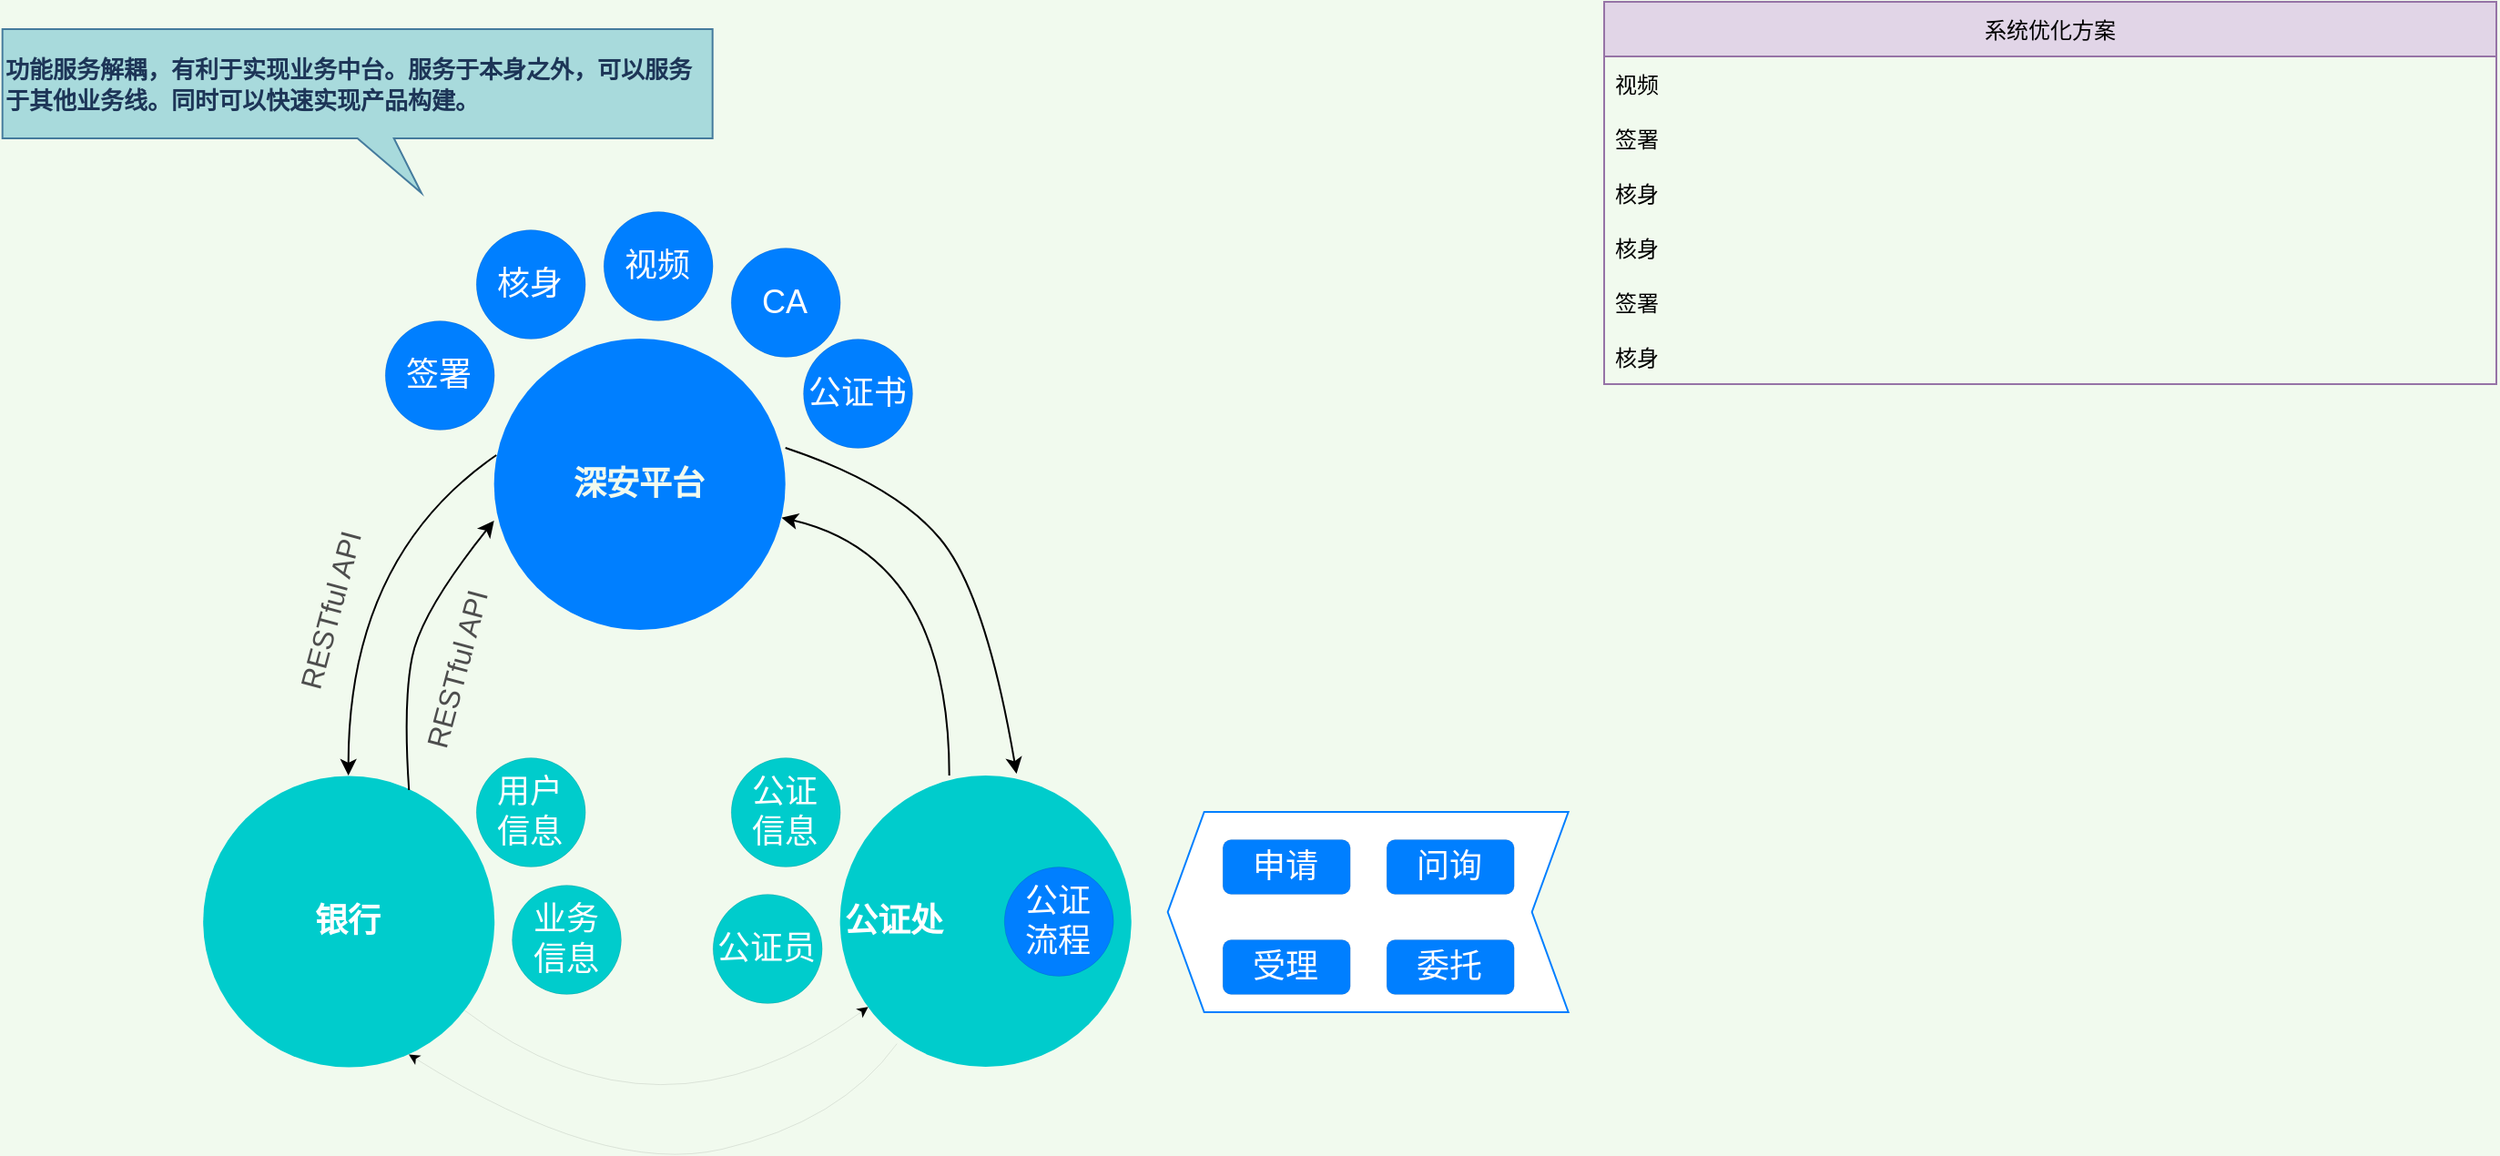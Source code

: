 <mxfile version="17.4.6" type="github" pages="2">
  <diagram id="TbiD-q-UGumEZRIeGAm7" name="梳理赋强">
    <mxGraphModel dx="1422" dy="762" grid="1" gridSize="10" guides="1" tooltips="1" connect="1" arrows="1" fold="1" page="1" pageScale="1" pageWidth="1600" pageHeight="900" background="#F1FAEE" math="0" shadow="0">
      <root>
        <mxCell id="0" />
        <mxCell id="1" parent="0" />
        <mxCell id="SZ3cnazm3X6QkwhJVz3c-4" value="" style="ellipse;whiteSpace=wrap;html=1;aspect=fixed;fillColor=#00CCCC;fontColor=#FFFFFF;strokeColor=none;fontStyle=1;fontSize=18;" parent="1" vertex="1">
          <mxGeometry x="480.34" y="540" width="160" height="160" as="geometry" />
        </mxCell>
        <mxCell id="SZ3cnazm3X6QkwhJVz3c-5" value="深安平台" style="ellipse;whiteSpace=wrap;html=1;aspect=fixed;fillColor=#007FFF;fontColor=#F1FAEE;strokeColor=none;fontStyle=1;fontSize=18;" parent="1" vertex="1">
          <mxGeometry x="290.34" y="300" width="160" height="160" as="geometry" />
        </mxCell>
        <mxCell id="SZ3cnazm3X6QkwhJVz3c-6" value="银行" style="ellipse;whiteSpace=wrap;html=1;aspect=fixed;fillColor=#00CCCC;fontColor=#FFFFFF;strokeColor=none;fontStyle=1;fontSize=18;strokeWidth=0;gradientColor=none;shadow=0;sketch=0;" parent="1" vertex="1">
          <mxGeometry x="130.34" y="540" width="160" height="160" as="geometry" />
        </mxCell>
        <mxCell id="SZ3cnazm3X6QkwhJVz3c-10" value="" style="curved=1;endArrow=classic;html=1;fontSize=18;fontColor=#FFFFFF;entryX=0.5;entryY=0;entryDx=0;entryDy=0;exitX=0.008;exitY=0.4;exitDx=0;exitDy=0;exitPerimeter=0;" parent="1" source="SZ3cnazm3X6QkwhJVz3c-5" target="SZ3cnazm3X6QkwhJVz3c-6" edge="1">
          <mxGeometry width="50" height="50" relative="1" as="geometry">
            <mxPoint x="310.34" y="410" as="sourcePoint" />
            <mxPoint x="230.34" y="380" as="targetPoint" />
            <Array as="points">
              <mxPoint x="210.34" y="420" />
            </Array>
          </mxGeometry>
        </mxCell>
        <mxCell id="SZ3cnazm3X6QkwhJVz3c-11" value="" style="curved=1;endArrow=classic;html=1;fontSize=18;fontColor=#FFFFFF;entryX=0;entryY=0.625;entryDx=0;entryDy=0;entryPerimeter=0;exitX=0.708;exitY=0.05;exitDx=0;exitDy=0;exitPerimeter=0;" parent="1" source="SZ3cnazm3X6QkwhJVz3c-6" target="SZ3cnazm3X6QkwhJVz3c-5" edge="1">
          <mxGeometry width="50" height="50" relative="1" as="geometry">
            <mxPoint x="270.34" y="530" as="sourcePoint" />
            <mxPoint x="320.34" y="480" as="targetPoint" />
            <Array as="points">
              <mxPoint x="240.34" y="500" />
              <mxPoint x="250.34" y="450" />
            </Array>
          </mxGeometry>
        </mxCell>
        <mxCell id="SZ3cnazm3X6QkwhJVz3c-12" value="签署" style="ellipse;whiteSpace=wrap;html=1;aspect=fixed;shadow=0;sketch=0;fontSize=18;fontColor=#FFFFFF;strokeColor=default;strokeWidth=0;fillColor=#007FFF;gradientColor=none;" parent="1" vertex="1">
          <mxGeometry x="230.34" y="290" width="60" height="60" as="geometry" />
        </mxCell>
        <mxCell id="SZ3cnazm3X6QkwhJVz3c-13" value="核身" style="ellipse;whiteSpace=wrap;html=1;aspect=fixed;shadow=0;sketch=0;fontSize=18;fontColor=#FFFFFF;strokeColor=default;strokeWidth=0;fillColor=#007FFF;gradientColor=none;" parent="1" vertex="1">
          <mxGeometry x="280.34" y="240" width="60" height="60" as="geometry" />
        </mxCell>
        <mxCell id="SZ3cnazm3X6QkwhJVz3c-14" value="CA" style="ellipse;whiteSpace=wrap;html=1;aspect=fixed;shadow=0;sketch=0;fontSize=18;fontColor=#FFFFFF;strokeColor=default;strokeWidth=0;fillColor=#007FFF;gradientColor=none;" parent="1" vertex="1">
          <mxGeometry x="420.34" y="250" width="60" height="60" as="geometry" />
        </mxCell>
        <mxCell id="SZ3cnazm3X6QkwhJVz3c-15" value="公证书" style="ellipse;whiteSpace=wrap;html=1;aspect=fixed;shadow=0;sketch=0;fontSize=18;fontColor=#FFFFFF;strokeColor=default;strokeWidth=0;fillColor=#007FFF;gradientColor=none;" parent="1" vertex="1">
          <mxGeometry x="460" y="300" width="60" height="60" as="geometry" />
        </mxCell>
        <mxCell id="SZ3cnazm3X6QkwhJVz3c-16" value="" style="curved=1;endArrow=classic;html=1;fontFamily=Helvetica;fontSize=18;fontColor=#FFFFFF;align=center;strokeColor=default;strokeWidth=0;" parent="1" source="SZ3cnazm3X6QkwhJVz3c-6" target="SZ3cnazm3X6QkwhJVz3c-4" edge="1">
          <mxGeometry width="50" height="50" relative="1" as="geometry">
            <mxPoint x="290.34" y="670" as="sourcePoint" />
            <mxPoint x="480.34" y="710" as="targetPoint" />
            <Array as="points">
              <mxPoint x="380.34" y="750" />
            </Array>
          </mxGeometry>
        </mxCell>
        <mxCell id="SZ3cnazm3X6QkwhJVz3c-17" value="" style="curved=1;endArrow=classic;html=1;fontSize=18;fontColor=#FFFFFF;entryX=0.706;entryY=0.956;entryDx=0;entryDy=0;entryPerimeter=0;exitX=0.194;exitY=0.919;exitDx=0;exitDy=0;exitPerimeter=0;strokeWidth=0;" parent="1" source="SZ3cnazm3X6QkwhJVz3c-4" target="SZ3cnazm3X6QkwhJVz3c-6" edge="1">
          <mxGeometry width="50" height="50" relative="1" as="geometry">
            <mxPoint x="330.34" y="840" as="sourcePoint" />
            <mxPoint x="380.34" y="790" as="targetPoint" />
            <Array as="points">
              <mxPoint x="480.34" y="730" />
              <mxPoint x="350.34" y="760" />
            </Array>
          </mxGeometry>
        </mxCell>
        <mxCell id="SZ3cnazm3X6QkwhJVz3c-18" value="" style="curved=1;endArrow=classic;html=1;fontSize=18;fontColor=#FFFFFF;" parent="1" target="SZ3cnazm3X6QkwhJVz3c-5" edge="1">
          <mxGeometry width="50" height="50" relative="1" as="geometry">
            <mxPoint x="540.34" y="540" as="sourcePoint" />
            <mxPoint x="590.34" y="420" as="targetPoint" />
            <Array as="points">
              <mxPoint x="540.34" y="420" />
            </Array>
          </mxGeometry>
        </mxCell>
        <mxCell id="SZ3cnazm3X6QkwhJVz3c-19" value="" style="curved=1;endArrow=classic;html=1;fontSize=18;fontColor=#FFFFFF;exitX=1;exitY=0.375;exitDx=0;exitDy=0;exitPerimeter=0;entryX=0.606;entryY=-0.006;entryDx=0;entryDy=0;entryPerimeter=0;" parent="1" source="SZ3cnazm3X6QkwhJVz3c-5" target="SZ3cnazm3X6QkwhJVz3c-4" edge="1">
          <mxGeometry width="50" height="50" relative="1" as="geometry">
            <mxPoint x="610.34" y="460" as="sourcePoint" />
            <mxPoint x="580.34" y="540" as="targetPoint" />
            <Array as="points">
              <mxPoint x="510.34" y="380" />
              <mxPoint x="560.34" y="440" />
            </Array>
          </mxGeometry>
        </mxCell>
        <mxCell id="SZ3cnazm3X6QkwhJVz3c-20" value="公证&lt;br&gt;流程" style="ellipse;whiteSpace=wrap;html=1;aspect=fixed;shadow=0;sketch=0;fontSize=18;fontColor=#FFFFFF;strokeColor=default;strokeWidth=0;fillColor=#007FFF;gradientColor=none;" parent="1" vertex="1">
          <mxGeometry x="570.34" y="590" width="60" height="60" as="geometry" />
        </mxCell>
        <mxCell id="SZ3cnazm3X6QkwhJVz3c-21" value="&lt;span style=&quot;font-weight: 700&quot;&gt;公证处&lt;/span&gt;" style="text;html=1;strokeColor=none;fillColor=none;align=center;verticalAlign=middle;whiteSpace=wrap;rounded=0;shadow=0;sketch=0;fontSize=18;fontColor=#FFFFFF;" parent="1" vertex="1">
          <mxGeometry x="480.34" y="605" width="60" height="30" as="geometry" />
        </mxCell>
        <mxCell id="SZ3cnazm3X6QkwhJVz3c-24" value="" style="shape=step;perimeter=stepPerimeter;whiteSpace=wrap;html=1;fixedSize=1;shadow=0;sketch=0;fontSize=18;strokeWidth=1;direction=west;size=20;strokeColor=#007FFF;" parent="1" vertex="1">
          <mxGeometry x="660.34" y="560" width="220" height="110" as="geometry" />
        </mxCell>
        <mxCell id="SZ3cnazm3X6QkwhJVz3c-26" value="委托" style="rounded=1;whiteSpace=wrap;html=1;shadow=0;sketch=0;fontSize=18;fontColor=#FFFFFF;strokeColor=default;strokeWidth=0;fillColor=#007FFF;gradientColor=none;" parent="1" vertex="1">
          <mxGeometry x="780.34" y="630" width="70" height="30" as="geometry" />
        </mxCell>
        <mxCell id="SZ3cnazm3X6QkwhJVz3c-27" value="受理" style="rounded=1;whiteSpace=wrap;html=1;shadow=0;sketch=0;fontSize=18;fontColor=#FFFFFF;strokeColor=default;strokeWidth=0;fillColor=#007FFF;gradientColor=none;" parent="1" vertex="1">
          <mxGeometry x="690.34" y="630" width="70" height="30" as="geometry" />
        </mxCell>
        <mxCell id="SZ3cnazm3X6QkwhJVz3c-28" value="问询" style="rounded=1;whiteSpace=wrap;html=1;shadow=0;sketch=0;fontSize=18;fontColor=#FFFFFF;strokeColor=default;strokeWidth=0;fillColor=#007FFF;gradientColor=none;" parent="1" vertex="1">
          <mxGeometry x="780.34" y="575" width="70" height="30" as="geometry" />
        </mxCell>
        <mxCell id="SZ3cnazm3X6QkwhJVz3c-29" value="申请" style="rounded=1;whiteSpace=wrap;html=1;shadow=0;sketch=0;fontSize=18;fontColor=#FFFFFF;strokeColor=default;strokeWidth=0;fillColor=#007FFF;gradientColor=none;" parent="1" vertex="1">
          <mxGeometry x="690.34" y="575" width="70" height="30" as="geometry" />
        </mxCell>
        <mxCell id="SZ3cnazm3X6QkwhJVz3c-30" value="用户&lt;br&gt;信息" style="ellipse;whiteSpace=wrap;html=1;aspect=fixed;shadow=0;sketch=0;fontSize=18;fontColor=#FFFFFF;strokeColor=default;strokeWidth=0;fillColor=#00CCCC;gradientColor=none;" parent="1" vertex="1">
          <mxGeometry x="280.34" y="530" width="60" height="60" as="geometry" />
        </mxCell>
        <mxCell id="SZ3cnazm3X6QkwhJVz3c-31" value="公证&lt;br&gt;信息" style="ellipse;whiteSpace=wrap;html=1;aspect=fixed;shadow=0;sketch=0;fontSize=18;fontColor=#FFFFFF;strokeColor=default;strokeWidth=0;fillColor=#00CCCC;gradientColor=none;" parent="1" vertex="1">
          <mxGeometry x="420.34" y="530" width="60" height="60" as="geometry" />
        </mxCell>
        <mxCell id="SZ3cnazm3X6QkwhJVz3c-32" value="公证员" style="ellipse;whiteSpace=wrap;html=1;aspect=fixed;shadow=0;sketch=0;fontSize=18;fontColor=#FFFFFF;strokeColor=default;strokeWidth=0;fillColor=#00CCCC;gradientColor=none;" parent="1" vertex="1">
          <mxGeometry x="410.34" y="605" width="60" height="60" as="geometry" />
        </mxCell>
        <mxCell id="SZ3cnazm3X6QkwhJVz3c-34" value="&lt;span style=&quot;color: rgb(77, 77, 77); font-size: 16px;&quot;&gt;RESTful API&lt;/span&gt;" style="text;html=1;strokeColor=none;fillColor=none;align=center;verticalAlign=middle;whiteSpace=wrap;rounded=0;shadow=0;sketch=0;fontSize=18;rotation=-75;labelBackgroundColor=none;" parent="1" vertex="1">
          <mxGeometry x="190" y="470" width="160.34" height="22.59" as="geometry" />
        </mxCell>
        <mxCell id="SZ3cnazm3X6QkwhJVz3c-35" value="&lt;span style=&quot;color: rgb(77, 77, 77); font-size: 16px;&quot;&gt;RESTful API&lt;/span&gt;" style="text;html=1;strokeColor=none;fillColor=none;align=center;verticalAlign=middle;whiteSpace=wrap;rounded=0;shadow=0;sketch=0;fontSize=18;rotation=-75;labelBackgroundColor=none;" parent="1" vertex="1">
          <mxGeometry x="120" y="437.41" width="160.34" height="22.59" as="geometry" />
        </mxCell>
        <mxCell id="0kJrQQ6XNHGuofrC7Rx9-1" value="业务&lt;br&gt;信息" style="ellipse;whiteSpace=wrap;html=1;aspect=fixed;shadow=0;sketch=0;fontSize=18;fontColor=#FFFFFF;strokeColor=default;strokeWidth=0;fillColor=#00CCCC;gradientColor=none;" parent="1" vertex="1">
          <mxGeometry x="300" y="600" width="60" height="60" as="geometry" />
        </mxCell>
        <mxCell id="NVHMBf0Pm29na-19WKgt-1" value="视频" style="ellipse;whiteSpace=wrap;html=1;aspect=fixed;shadow=0;sketch=0;fontSize=18;fontColor=#FFFFFF;strokeColor=default;strokeWidth=0;fillColor=#007FFF;gradientColor=none;" parent="1" vertex="1">
          <mxGeometry x="350.34" y="230" width="60" height="60" as="geometry" />
        </mxCell>
        <mxCell id="Mb-JLxG81UEq2aO8pVqn-1" value="&lt;div&gt;&lt;div&gt;&lt;span style=&quot;font-family: &amp;#34;larkhacksafarifont&amp;#34; , &amp;#34;larkemojifont&amp;#34; , &amp;#34;larkchinesequote&amp;#34; , , &amp;#34;blinkmacsystemfont&amp;#34; , &amp;#34;helvetica neue&amp;#34; , &amp;#34;arial&amp;#34; , &amp;#34;segoe ui&amp;#34; , &amp;#34;pingfang sc&amp;#34; , &amp;#34;microsoft yahei&amp;#34; , &amp;#34;hiragino sans gb&amp;#34; , sans-serif , &amp;#34;apple color emoji&amp;#34; , &amp;#34;segoe ui emoji&amp;#34; , &amp;#34;segoe ui symbol&amp;#34; , &amp;#34;noto color emoji&amp;#34;&quot;&gt;&lt;span style=&quot;font-size: 13px&quot;&gt;功能服务解耦，有利于实现业务中台。服务于本身之外，可以服务于其他业务线。同时可以快速实现产品构建。&lt;/span&gt;&lt;/span&gt;&lt;/div&gt;&lt;/div&gt;" style="shape=callout;whiteSpace=wrap;html=1;perimeter=calloutPerimeter;labelBackgroundColor=none;labelBorderColor=none;fontSize=14;fillColor=#A8DADC;strokeColor=#457B9D;fontColor=#1D3557;fontStyle=1;align=left;position2=0.59;" parent="1" vertex="1">
          <mxGeometry x="20.34" y="130" width="390" height="90" as="geometry" />
        </mxCell>
        <mxCell id="5Gq2tqILsiGYKfqjiZqC-1" value="系统优化方案" style="swimlane;fontStyle=0;childLayout=stackLayout;horizontal=1;startSize=30;horizontalStack=0;resizeParent=1;resizeParentMax=0;resizeLast=0;collapsible=1;marginBottom=0;fillColor=#e1d5e7;strokeColor=#9673a6;" vertex="1" parent="1">
          <mxGeometry x="900" y="115" width="490" height="210" as="geometry" />
        </mxCell>
        <mxCell id="5Gq2tqILsiGYKfqjiZqC-2" value="视频" style="text;strokeColor=none;fillColor=none;align=left;verticalAlign=middle;spacingLeft=4;spacingRight=4;overflow=hidden;points=[[0,0.5],[1,0.5]];portConstraint=eastwest;rotatable=0;" vertex="1" parent="5Gq2tqILsiGYKfqjiZqC-1">
          <mxGeometry y="30" width="490" height="30" as="geometry" />
        </mxCell>
        <mxCell id="5Gq2tqILsiGYKfqjiZqC-3" value="签署" style="text;strokeColor=none;fillColor=none;align=left;verticalAlign=middle;spacingLeft=4;spacingRight=4;overflow=hidden;points=[[0,0.5],[1,0.5]];portConstraint=eastwest;rotatable=0;" vertex="1" parent="5Gq2tqILsiGYKfqjiZqC-1">
          <mxGeometry y="60" width="490" height="30" as="geometry" />
        </mxCell>
        <mxCell id="5Gq2tqILsiGYKfqjiZqC-7" value="核身" style="text;strokeColor=none;fillColor=none;align=left;verticalAlign=middle;spacingLeft=4;spacingRight=4;overflow=hidden;points=[[0,0.5],[1,0.5]];portConstraint=eastwest;rotatable=0;" vertex="1" parent="5Gq2tqILsiGYKfqjiZqC-1">
          <mxGeometry y="90" width="490" height="30" as="geometry" />
        </mxCell>
        <mxCell id="5Gq2tqILsiGYKfqjiZqC-8" value="核身" style="text;strokeColor=none;fillColor=none;align=left;verticalAlign=middle;spacingLeft=4;spacingRight=4;overflow=hidden;points=[[0,0.5],[1,0.5]];portConstraint=eastwest;rotatable=0;" vertex="1" parent="5Gq2tqILsiGYKfqjiZqC-1">
          <mxGeometry y="120" width="490" height="30" as="geometry" />
        </mxCell>
        <mxCell id="5Gq2tqILsiGYKfqjiZqC-6" value="签署" style="text;strokeColor=none;fillColor=none;align=left;verticalAlign=middle;spacingLeft=4;spacingRight=4;overflow=hidden;points=[[0,0.5],[1,0.5]];portConstraint=eastwest;rotatable=0;" vertex="1" parent="5Gq2tqILsiGYKfqjiZqC-1">
          <mxGeometry y="150" width="490" height="30" as="geometry" />
        </mxCell>
        <mxCell id="5Gq2tqILsiGYKfqjiZqC-4" value="核身" style="text;strokeColor=none;fillColor=none;align=left;verticalAlign=middle;spacingLeft=4;spacingRight=4;overflow=hidden;points=[[0,0.5],[1,0.5]];portConstraint=eastwest;rotatable=0;" vertex="1" parent="5Gq2tqILsiGYKfqjiZqC-1">
          <mxGeometry y="180" width="490" height="30" as="geometry" />
        </mxCell>
      </root>
    </mxGraphModel>
  </diagram>
  <diagram id="W_DcEgEJa7QvUL6Cg9mv" name="完善赋强讨论">
    <mxGraphModel dx="1422" dy="762" grid="1" gridSize="10" guides="1" tooltips="1" connect="1" arrows="1" fold="1" page="1" pageScale="1" pageWidth="1600" pageHeight="900" background="#F1FAEE" math="0" shadow="0">
      <root>
        <mxCell id="0" />
        <mxCell id="1" parent="0" />
        <mxCell id="ZKMZ_zgSfgGnD0Td6Crq-1" value="" style="ellipse;whiteSpace=wrap;html=1;aspect=fixed;shadow=0;labelBackgroundColor=none;sketch=0;fontSize=18;strokeWidth=1;strokeColor=#9673a6;fillColor=#e1d5e7;" parent="1" vertex="1">
          <mxGeometry x="400" y="100" width="690" height="690" as="geometry" />
        </mxCell>
        <mxCell id="TEY4NTb9Coj-6whppLxx-1" value="" style="ellipse;whiteSpace=wrap;html=1;aspect=fixed;fillColor=#00CCCC;fontColor=#FFFFFF;strokeColor=none;fontStyle=1;fontSize=18;" parent="1" vertex="1">
          <mxGeometry x="810.34" y="520" width="160" height="160" as="geometry" />
        </mxCell>
        <mxCell id="TEY4NTb9Coj-6whppLxx-2" value="深安平台" style="ellipse;whiteSpace=wrap;html=1;aspect=fixed;fillColor=#007FFF;fontColor=#F1FAEE;strokeColor=none;fontStyle=1;fontSize=18;" parent="1" vertex="1">
          <mxGeometry x="620.34" y="297.41" width="160" height="160" as="geometry" />
        </mxCell>
        <mxCell id="TEY4NTb9Coj-6whppLxx-3" value="银行" style="ellipse;whiteSpace=wrap;html=1;aspect=fixed;fillColor=#00CCCC;fontColor=#FFFFFF;strokeColor=none;fontStyle=1;fontSize=18;strokeWidth=0;gradientColor=none;shadow=0;sketch=0;" parent="1" vertex="1">
          <mxGeometry x="460.34" y="520" width="160" height="160" as="geometry" />
        </mxCell>
        <mxCell id="TEY4NTb9Coj-6whppLxx-4" value="" style="curved=1;endArrow=classic;html=1;fontSize=18;fontColor=#FFFFFF;entryX=0.5;entryY=0;entryDx=0;entryDy=0;exitX=0.008;exitY=0.4;exitDx=0;exitDy=0;exitPerimeter=0;strokeColor=#007FFF;" parent="1" target="TEY4NTb9Coj-6whppLxx-3" edge="1">
          <mxGeometry width="50" height="50" relative="1" as="geometry">
            <mxPoint x="621.62" y="354.0" as="sourcePoint" />
            <mxPoint x="560.34" y="360" as="targetPoint" />
            <Array as="points">
              <mxPoint x="540.34" y="400" />
            </Array>
          </mxGeometry>
        </mxCell>
        <mxCell id="TEY4NTb9Coj-6whppLxx-5" value="" style="curved=1;endArrow=classic;html=1;fontSize=18;fontColor=#FFFFFF;entryX=0;entryY=0.625;entryDx=0;entryDy=0;entryPerimeter=0;exitX=0.708;exitY=0.05;exitDx=0;exitDy=0;exitPerimeter=0;strokeColor=#007FFF;" parent="1" source="TEY4NTb9Coj-6whppLxx-3" edge="1">
          <mxGeometry width="50" height="50" relative="1" as="geometry">
            <mxPoint x="600.34" y="510.0" as="sourcePoint" />
            <mxPoint x="620.34" y="390.0" as="targetPoint" />
            <Array as="points">
              <mxPoint x="570.34" y="480.0" />
              <mxPoint x="580.34" y="430" />
            </Array>
          </mxGeometry>
        </mxCell>
        <mxCell id="TEY4NTb9Coj-6whppLxx-10" value="" style="curved=1;endArrow=classic;html=1;fontFamily=Helvetica;fontSize=18;fontColor=#FFFFFF;align=center;strokeColor=#00CCCC;" parent="1" source="TEY4NTb9Coj-6whppLxx-3" target="TEY4NTb9Coj-6whppLxx-1" edge="1">
          <mxGeometry width="50" height="50" relative="1" as="geometry">
            <mxPoint x="620.34" y="650" as="sourcePoint" />
            <mxPoint x="810.34" y="690" as="targetPoint" />
            <Array as="points">
              <mxPoint x="710.34" y="730" />
            </Array>
          </mxGeometry>
        </mxCell>
        <mxCell id="TEY4NTb9Coj-6whppLxx-11" value="" style="curved=1;endArrow=classic;html=1;fontSize=18;fontColor=#FFFFFF;entryX=0.706;entryY=0.956;entryDx=0;entryDy=0;entryPerimeter=0;exitX=0.194;exitY=0.919;exitDx=0;exitDy=0;exitPerimeter=0;strokeColor=#00CCCC;" parent="1" source="TEY4NTb9Coj-6whppLxx-1" target="TEY4NTb9Coj-6whppLxx-3" edge="1">
          <mxGeometry width="50" height="50" relative="1" as="geometry">
            <mxPoint x="660.34" y="820" as="sourcePoint" />
            <mxPoint x="710.34" y="770" as="targetPoint" />
            <Array as="points">
              <mxPoint x="810.34" y="710" />
              <mxPoint x="680.34" y="740" />
            </Array>
          </mxGeometry>
        </mxCell>
        <mxCell id="TEY4NTb9Coj-6whppLxx-12" value="" style="curved=1;endArrow=classic;html=1;fontSize=18;fontColor=#FFFFFF;strokeColor=#007FFF;" parent="1" edge="1">
          <mxGeometry width="50" height="50" relative="1" as="geometry">
            <mxPoint x="870.34" y="520" as="sourcePoint" />
            <mxPoint x="779.123" y="383.903" as="targetPoint" />
            <Array as="points">
              <mxPoint x="870.34" y="400" />
            </Array>
          </mxGeometry>
        </mxCell>
        <mxCell id="TEY4NTb9Coj-6whppLxx-13" value="" style="curved=1;endArrow=classic;html=1;fontSize=18;fontColor=#FFFFFF;exitX=1;exitY=0.375;exitDx=0;exitDy=0;exitPerimeter=0;entryX=0.606;entryY=-0.006;entryDx=0;entryDy=0;entryPerimeter=0;strokeColor=#007FFF;" parent="1" target="TEY4NTb9Coj-6whppLxx-1" edge="1">
          <mxGeometry width="50" height="50" relative="1" as="geometry">
            <mxPoint x="780.34" y="350.0" as="sourcePoint" />
            <mxPoint x="910.34" y="520" as="targetPoint" />
            <Array as="points">
              <mxPoint x="840" y="367.41" />
              <mxPoint x="890.34" y="420" />
              <mxPoint x="900" y="470.0" />
            </Array>
          </mxGeometry>
        </mxCell>
        <mxCell id="TEY4NTb9Coj-6whppLxx-14" value="公证&lt;br&gt;流程" style="ellipse;whiteSpace=wrap;html=1;aspect=fixed;shadow=0;sketch=0;fontSize=18;strokeWidth=0;fillColor=#fff2cc;strokeColor=#d6b656;" parent="1" vertex="1">
          <mxGeometry x="940.0" y="270.0" width="60" height="60" as="geometry" />
        </mxCell>
        <mxCell id="TEY4NTb9Coj-6whppLxx-15" value="&lt;span style=&quot;font-weight: 700&quot;&gt;公证处&lt;/span&gt;" style="text;html=1;strokeColor=none;fillColor=none;align=center;verticalAlign=middle;whiteSpace=wrap;rounded=0;shadow=0;sketch=0;fontSize=18;fontColor=#FFFFFF;" parent="1" vertex="1">
          <mxGeometry x="810.34" y="585" width="60" height="30" as="geometry" />
        </mxCell>
        <mxCell id="TEY4NTb9Coj-6whppLxx-16" value="" style="shape=step;perimeter=stepPerimeter;whiteSpace=wrap;html=1;fixedSize=1;shadow=0;sketch=0;fontSize=18;strokeWidth=1;direction=west;size=20;strokeColor=#007FFF;rotation=0;" parent="1" vertex="1">
          <mxGeometry x="980.0" y="520" width="180" height="110" as="geometry" />
        </mxCell>
        <mxCell id="TEY4NTb9Coj-6whppLxx-17" value="委托" style="rounded=1;whiteSpace=wrap;html=1;shadow=0;sketch=0;fontSize=18;fontColor=#FFFFFF;strokeColor=default;strokeWidth=0;fillColor=#007FFF;gradientColor=none;" parent="1" vertex="1">
          <mxGeometry x="1070.34" y="590" width="59.66" height="30" as="geometry" />
        </mxCell>
        <mxCell id="TEY4NTb9Coj-6whppLxx-18" value="受理" style="rounded=1;whiteSpace=wrap;html=1;shadow=0;sketch=0;fontSize=18;fontColor=#FFFFFF;strokeColor=default;strokeWidth=0;fillColor=#007FFF;gradientColor=none;" parent="1" vertex="1">
          <mxGeometry x="1004.32" y="590" width="59.66" height="30" as="geometry" />
        </mxCell>
        <mxCell id="TEY4NTb9Coj-6whppLxx-19" value="问询" style="rounded=1;whiteSpace=wrap;html=1;shadow=0;sketch=0;fontSize=18;fontColor=#FFFFFF;strokeColor=default;strokeWidth=0;fillColor=#007FFF;gradientColor=none;" parent="1" vertex="1">
          <mxGeometry x="1070.34" y="540" width="59.66" height="25" as="geometry" />
        </mxCell>
        <mxCell id="TEY4NTb9Coj-6whppLxx-20" value="申请" style="rounded=1;whiteSpace=wrap;html=1;shadow=0;sketch=0;fontSize=18;fontColor=#FFFFFF;strokeColor=default;strokeWidth=0;fillColor=#007FFF;gradientColor=none;" parent="1" vertex="1">
          <mxGeometry x="1004.32" y="540" width="59.66" height="25" as="geometry" />
        </mxCell>
        <mxCell id="TEY4NTb9Coj-6whppLxx-22" value="公证&lt;br&gt;信息" style="ellipse;whiteSpace=wrap;html=1;aspect=fixed;shadow=0;sketch=0;fontSize=18;fontColor=#FFFFFF;strokeColor=default;strokeWidth=0;fillColor=#00CCCC;gradientColor=none;" parent="1" vertex="1">
          <mxGeometry x="750.34" y="510.0" width="60" height="60" as="geometry" />
        </mxCell>
        <mxCell id="TEY4NTb9Coj-6whppLxx-23" value="公证员" style="ellipse;whiteSpace=wrap;html=1;aspect=fixed;shadow=0;sketch=0;fontSize=18;strokeWidth=0;fillColor=#fff2cc;strokeColor=#d6b656;" parent="1" vertex="1">
          <mxGeometry x="889.66" y="220" width="60" height="60" as="geometry" />
        </mxCell>
        <mxCell id="TEY4NTb9Coj-6whppLxx-24" value="&lt;span style=&quot;color: rgb(77 , 77 , 77) ; font-size: 16px&quot;&gt;REST API&lt;/span&gt;" style="text;html=1;strokeColor=none;fillColor=none;align=center;verticalAlign=middle;whiteSpace=wrap;rounded=0;shadow=0;sketch=0;fontSize=18;rotation=-75;labelBackgroundColor=none;" parent="1" vertex="1">
          <mxGeometry x="520" y="450.0" width="160.34" height="22.59" as="geometry" />
        </mxCell>
        <mxCell id="TEY4NTb9Coj-6whppLxx-25" value="&lt;span style=&quot;color: rgb(77 , 77 , 77) ; font-size: 16px&quot;&gt;REST API&lt;/span&gt;" style="text;html=1;strokeColor=none;fillColor=none;align=center;verticalAlign=middle;whiteSpace=wrap;rounded=0;shadow=0;sketch=0;fontSize=18;rotation=-75;labelBackgroundColor=none;" parent="1" vertex="1">
          <mxGeometry x="450" y="417.41" width="160.34" height="22.59" as="geometry" />
        </mxCell>
        <mxCell id="KPQzNLiYx2tXf6R9B_gR-1" value="业务&lt;br&gt;信息" style="ellipse;whiteSpace=wrap;html=1;aspect=fixed;shadow=0;sketch=0;fontSize=18;fontColor=#FFFFFF;strokeColor=default;strokeWidth=0;fillColor=#00CCCC;gradientColor=none;" parent="1" vertex="1">
          <mxGeometry x="630" y="585" width="60" height="60" as="geometry" />
        </mxCell>
        <mxCell id="1QAQnliY2j0U7ESWhbyO-1" value="IM即时通讯" style="text;html=1;strokeColor=none;fillColor=none;align=center;verticalAlign=middle;whiteSpace=wrap;rounded=0;shadow=0;labelBackgroundColor=none;sketch=0;fontSize=18;fontColor=#000000;fontStyle=1" parent="1" vertex="1">
          <mxGeometry x="695" y="110" width="100" height="40" as="geometry" />
        </mxCell>
        <mxCell id="RbbPwFu4YWLqWB65Xbvc-1" value="公证&lt;br&gt;流程" style="ellipse;whiteSpace=wrap;html=1;aspect=fixed;shadow=0;sketch=0;fontSize=18;fontColor=#FFFFFF;strokeColor=default;strokeWidth=0;fillColor=#007FFF;gradientColor=none;" parent="1" vertex="1">
          <mxGeometry x="890" y="560" width="60" height="60" as="geometry" />
        </mxCell>
        <mxCell id="9TH9Gkc7iYT_ZstYlj8R-1" value="用户&lt;br&gt;信息" style="ellipse;whiteSpace=wrap;html=1;aspect=fixed;shadow=0;sketch=0;fontSize=18;fontColor=#FFFFFF;strokeColor=default;strokeWidth=0;fillColor=#00CCCC;gradientColor=none;" parent="1" vertex="1">
          <mxGeometry x="610.34" y="505.0" width="60" height="60" as="geometry" />
        </mxCell>
        <mxCell id="yrI9XVCD4SgGXH7bl0nP-1" value="公证员" style="ellipse;whiteSpace=wrap;html=1;aspect=fixed;shadow=0;sketch=0;fontSize=18;fontColor=#FFFFFF;strokeColor=default;strokeWidth=0;fillColor=#00CCCC;gradientColor=none;" parent="1" vertex="1">
          <mxGeometry x="740" y="585" width="60" height="60" as="geometry" />
        </mxCell>
        <mxCell id="yrI9XVCD4SgGXH7bl0nP-3" value="组件管理" style="ellipse;whiteSpace=wrap;html=1;aspect=fixed;shadow=0;sketch=0;fontSize=18;strokeColor=#b85450;strokeWidth=0;fillColor=#f8cecc;" parent="1" vertex="1">
          <mxGeometry x="724.32" y="10" width="80" height="80" as="geometry" />
        </mxCell>
        <mxCell id="yrI9XVCD4SgGXH7bl0nP-4" value="消息服务" style="ellipse;whiteSpace=wrap;html=1;aspect=fixed;shadow=0;sketch=0;fontSize=18;strokeColor=#b85450;strokeWidth=0;fillColor=#f8cecc;" parent="1" vertex="1">
          <mxGeometry x="824.66" y="30.0" width="80.34" height="80.34" as="geometry" />
        </mxCell>
        <mxCell id="yrI9XVCD4SgGXH7bl0nP-5" value="用户管理" style="ellipse;whiteSpace=wrap;html=1;aspect=fixed;shadow=0;sketch=0;fontSize=18;strokeColor=#b85450;strokeWidth=0;fillColor=#f8cecc;" parent="1" vertex="1">
          <mxGeometry x="625" y="20" width="80" height="80" as="geometry" />
        </mxCell>
        <mxCell id="yrI9XVCD4SgGXH7bl0nP-6" value="业务链" style="ellipse;whiteSpace=wrap;html=1;aspect=fixed;shadow=0;sketch=0;fontSize=18;strokeColor=#b85450;strokeWidth=0;fillColor=#f8cecc;" parent="1" vertex="1">
          <mxGeometry x="515" y="50" width="80" height="80" as="geometry" />
        </mxCell>
        <mxCell id="yrI9XVCD4SgGXH7bl0nP-13" value="&lt;span style=&quot;color: rgb(77, 77, 77); font-size: 18px;&quot;&gt;TCP长连接&lt;/span&gt;" style="text;html=1;strokeColor=none;fillColor=none;align=center;verticalAlign=middle;whiteSpace=wrap;rounded=0;shadow=0;sketch=0;fontSize=18;rotation=75;labelBackgroundColor=none;fontStyle=1" parent="1" vertex="1">
          <mxGeometry x="905.0" y="357.41" width="320" height="22.59" as="geometry" />
        </mxCell>
        <mxCell id="yrI9XVCD4SgGXH7bl0nP-19" value="公证书" style="ellipse;whiteSpace=wrap;html=1;aspect=fixed;shadow=0;sketch=0;fontSize=18;strokeWidth=0;fillColor=#fff2cc;strokeColor=#d6b656;" parent="1" vertex="1">
          <mxGeometry x="829.66" y="170" width="60" height="60" as="geometry" />
        </mxCell>
        <mxCell id="gVG75Whd7pKGl_VEBl4--1" value="&lt;div&gt;&lt;div&gt;&lt;span style=&quot;font-family: &amp;#34;larkhacksafarifont&amp;#34; , &amp;#34;larkemojifont&amp;#34; , &amp;#34;larkchinesequote&amp;#34; , , &amp;#34;blinkmacsystemfont&amp;#34; , &amp;#34;helvetica neue&amp;#34; , &amp;#34;arial&amp;#34; , &amp;#34;segoe ui&amp;#34; , &amp;#34;pingfang sc&amp;#34; , &amp;#34;microsoft yahei&amp;#34; , &amp;#34;hiragino sans gb&amp;#34; , sans-serif , &amp;#34;apple color emoji&amp;#34; , &amp;#34;segoe ui emoji&amp;#34; , &amp;#34;segoe ui symbol&amp;#34; , &amp;#34;noto color emoji&amp;#34;&quot;&gt;&lt;span style=&quot;font-size: 13px&quot;&gt;扩展性强，可以兼容提存和公证业务。&lt;/span&gt;&lt;/span&gt;&lt;/div&gt;&lt;/div&gt;" style="shape=callout;whiteSpace=wrap;html=1;perimeter=calloutPerimeter;labelBackgroundColor=none;labelBorderColor=none;fontSize=14;fillColor=#A8DADC;strokeColor=#457B9D;fontColor=#1D3557;fontStyle=1;rotation=0;position2=0.43;" parent="1" vertex="1">
          <mxGeometry x="980.0" y="100" width="150" height="110" as="geometry" />
        </mxCell>
        <mxCell id="5LnzwX5ckoafJkAtwofs-1" value="用户" style="ellipse;whiteSpace=wrap;html=1;aspect=fixed;shadow=0;sketch=0;fontSize=18;strokeWidth=0;fillColor=#fff2cc;strokeColor=#d6b656;" parent="1" vertex="1">
          <mxGeometry x="470.34" y="240" width="60" height="60" as="geometry" />
        </mxCell>
        <mxCell id="5LnzwX5ckoafJkAtwofs-2" value="核身" style="ellipse;whiteSpace=wrap;html=1;aspect=fixed;shadow=0;sketch=0;fontSize=18;strokeWidth=0;fillColor=#fff2cc;strokeColor=#d6b656;" parent="1" vertex="1">
          <mxGeometry x="530.34" y="190" width="60" height="60" as="geometry" />
        </mxCell>
        <mxCell id="5LnzwX5ckoafJkAtwofs-3" value="签署" style="ellipse;whiteSpace=wrap;html=1;aspect=fixed;shadow=0;sketch=0;fontSize=18;strokeWidth=0;fillColor=#fff2cc;strokeColor=#d6b656;" parent="1" vertex="1">
          <mxGeometry x="600.0" y="160" width="60" height="60" as="geometry" />
        </mxCell>
        <mxCell id="5LnzwX5ckoafJkAtwofs-4" value="视频" style="ellipse;whiteSpace=wrap;html=1;aspect=fixed;shadow=0;sketch=0;fontSize=18;strokeWidth=0;fillColor=#fff2cc;strokeColor=#d6b656;" parent="1" vertex="1">
          <mxGeometry x="680.0" y="150" width="60" height="60" as="geometry" />
        </mxCell>
        <mxCell id="5LnzwX5ckoafJkAtwofs-5" value="CA" style="ellipse;whiteSpace=wrap;html=1;aspect=fixed;shadow=0;sketch=0;fontSize=18;strokeWidth=0;fillColor=#fff2cc;strokeColor=#d6b656;" parent="1" vertex="1">
          <mxGeometry x="759.32" y="150" width="60" height="60" as="geometry" />
        </mxCell>
        <mxCell id="fEQHph-_vEZMSqexF0Sl-2" value="文字" style="ellipse;whiteSpace=wrap;html=1;aspect=fixed;shadow=0;sketch=0;fontSize=18;strokeWidth=0;fillColor=#dae8fc;strokeColor=#6c8ebf;" parent="1" vertex="1">
          <mxGeometry x="515" y="297.41" width="60" height="60" as="geometry" />
        </mxCell>
        <mxCell id="fEQHph-_vEZMSqexF0Sl-3" value="图片" style="ellipse;whiteSpace=wrap;html=1;aspect=fixed;shadow=0;sketch=0;fontSize=18;strokeWidth=0;fillColor=#dae8fc;strokeColor=#6c8ebf;" parent="1" vertex="1">
          <mxGeometry x="575" y="250.0" width="60" height="60" as="geometry" />
        </mxCell>
        <mxCell id="fEQHph-_vEZMSqexF0Sl-4" value="语音" style="ellipse;whiteSpace=wrap;html=1;aspect=fixed;shadow=0;sketch=0;fontSize=18;strokeWidth=0;fillColor=#dae8fc;strokeColor=#6c8ebf;" parent="1" vertex="1">
          <mxGeometry x="645" y="220.0" width="60" height="60" as="geometry" />
        </mxCell>
        <mxCell id="fEQHph-_vEZMSqexF0Sl-5" value="短视频" style="ellipse;whiteSpace=wrap;html=1;aspect=fixed;shadow=0;sketch=0;fontSize=18;strokeWidth=0;fillColor=#dae8fc;strokeColor=#6c8ebf;" parent="1" vertex="1">
          <mxGeometry x="720.34" y="210.0" width="60" height="60" as="geometry" />
        </mxCell>
        <mxCell id="fEQHph-_vEZMSqexF0Sl-6" value="文件" style="ellipse;whiteSpace=wrap;html=1;aspect=fixed;shadow=0;sketch=0;fontSize=18;strokeWidth=0;fillColor=#dae8fc;strokeColor=#6c8ebf;" parent="1" vertex="1">
          <mxGeometry x="795" y="237.41" width="60" height="60" as="geometry" />
        </mxCell>
        <mxCell id="fEQHph-_vEZMSqexF0Sl-7" value="通知" style="ellipse;whiteSpace=wrap;html=1;aspect=fixed;shadow=0;sketch=0;fontSize=18;strokeWidth=0;fillColor=#dae8fc;strokeColor=#6c8ebf;" parent="1" vertex="1">
          <mxGeometry x="855" y="281.3" width="60" height="60" as="geometry" />
        </mxCell>
        <mxCell id="fEQHph-_vEZMSqexF0Sl-8" value="客服" style="ellipse;whiteSpace=wrap;html=1;aspect=fixed;shadow=0;sketch=0;fontSize=18;strokeWidth=0;fillColor=#dae8fc;strokeColor=#6c8ebf;" parent="1" vertex="1">
          <mxGeometry x="905" y="341.3" width="60" height="60" as="geometry" />
        </mxCell>
      </root>
    </mxGraphModel>
  </diagram>
</mxfile>
